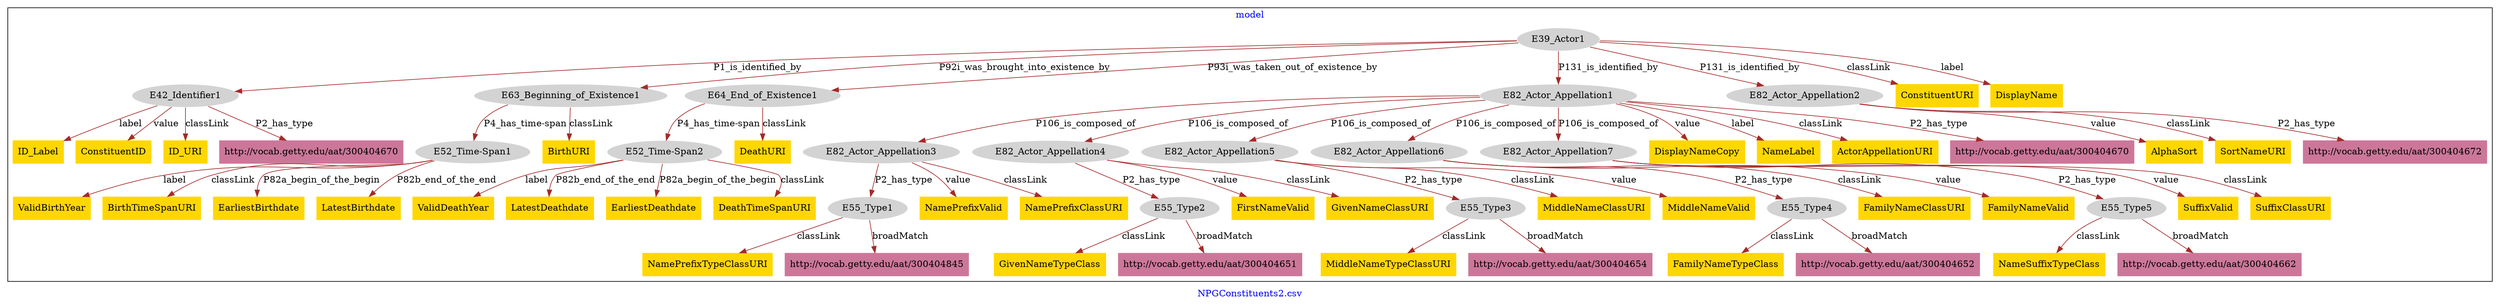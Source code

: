digraph n0 {
fontcolor="blue"
remincross="true"
label="NPGConstituents2.csv"
subgraph cluster {
label="model"
n2[style="filled",color="white",fillcolor="lightgray",label="E39_Actor1"];
n3[style="filled",color="white",fillcolor="lightgray",label="E42_Identifier1"];
n4[style="filled",color="white",fillcolor="lightgray",label="E63_Beginning_of_Existence1"];
n5[style="filled",color="white",fillcolor="lightgray",label="E64_End_of_Existence1"];
n6[style="filled",color="white",fillcolor="lightgray",label="E82_Actor_Appellation1"];
n7[style="filled",color="white",fillcolor="lightgray",label="E82_Actor_Appellation2"];
n8[style="filled",color="white",fillcolor="lightgray",label="E52_Time-Span1"];
n9[style="filled",color="white",fillcolor="lightgray",label="E52_Time-Span2"];
n10[style="filled",color="white",fillcolor="lightgray",label="E82_Actor_Appellation3"];
n11[style="filled",color="white",fillcolor="lightgray",label="E82_Actor_Appellation4"];
n12[style="filled",color="white",fillcolor="lightgray",label="E82_Actor_Appellation5"];
n13[style="filled",color="white",fillcolor="lightgray",label="E82_Actor_Appellation6"];
n14[style="filled",color="white",fillcolor="lightgray",label="E82_Actor_Appellation7"];
n15[style="filled",color="white",fillcolor="lightgray",label="E55_Type1"];
n16[style="filled",color="white",fillcolor="lightgray",label="E55_Type2"];
n17[style="filled",color="white",fillcolor="lightgray",label="E55_Type3"];
n18[style="filled",color="white",fillcolor="lightgray",label="E55_Type4"];
n19[style="filled",color="white",fillcolor="lightgray",label="E55_Type5"];
n20[shape="plaintext",style="filled",fillcolor="gold",label="ValidDeathYear"];
n21[shape="plaintext",style="filled",fillcolor="gold",label="MiddleNameClassURI"];
n22[shape="plaintext",style="filled",fillcolor="gold",label="LatestDeathdate"];
n23[shape="plaintext",style="filled",fillcolor="gold",label="ValidBirthYear"];
n24[shape="plaintext",style="filled",fillcolor="gold",label="EarliestDeathdate"];
n25[shape="plaintext",style="filled",fillcolor="gold",label="BirthTimeSpanURI"];
n26[shape="plaintext",style="filled",fillcolor="gold",label="AlphaSort"];
n27[shape="plaintext",style="filled",fillcolor="gold",label="DisplayNameCopy"];
n28[shape="plaintext",style="filled",fillcolor="gold",label="NamePrefixTypeClassURI"];
n29[shape="plaintext",style="filled",fillcolor="gold",label="FirstNameValid"];
n30[shape="plaintext",style="filled",fillcolor="gold",label="ID_Label"];
n31[shape="plaintext",style="filled",fillcolor="gold",label="DeathURI"];
n32[shape="plaintext",style="filled",fillcolor="gold",label="SortNameURI"];
n33[shape="plaintext",style="filled",fillcolor="gold",label="NamePrefixValid"];
n34[shape="plaintext",style="filled",fillcolor="gold",label="FamilyNameClassURI"];
n35[shape="plaintext",style="filled",fillcolor="gold",label="SuffixValid"];
n36[shape="plaintext",style="filled",fillcolor="gold",label="FamilyNameValid"];
n37[shape="plaintext",style="filled",fillcolor="gold",label="FamilyNameTypeClass"];
n38[shape="plaintext",style="filled",fillcolor="gold",label="BirthURI"];
n39[shape="plaintext",style="filled",fillcolor="gold",label="NamePrefixClassURI"];
n40[shape="plaintext",style="filled",fillcolor="gold",label="NameLabel"];
n41[shape="plaintext",style="filled",fillcolor="gold",label="ConstituentURI"];
n42[shape="plaintext",style="filled",fillcolor="gold",label="EarliestBirthdate"];
n43[shape="plaintext",style="filled",fillcolor="gold",label="GivenNameTypeClass"];
n44[shape="plaintext",style="filled",fillcolor="gold",label="MiddleNameTypeClassURI"];
n45[shape="plaintext",style="filled",fillcolor="gold",label="GivenNameClassURI"];
n46[shape="plaintext",style="filled",fillcolor="gold",label="NameSuffixTypeClass"];
n47[shape="plaintext",style="filled",fillcolor="gold",label="SuffixClassURI"];
n48[shape="plaintext",style="filled",fillcolor="gold",label="ConstituentID"];
n49[shape="plaintext",style="filled",fillcolor="gold",label="ID_URI"];
n50[shape="plaintext",style="filled",fillcolor="gold",label="DeathTimeSpanURI"];
n51[shape="plaintext",style="filled",fillcolor="gold",label="DisplayName"];
n52[shape="plaintext",style="filled",fillcolor="gold",label="ActorAppellationURI"];
n53[shape="plaintext",style="filled",fillcolor="gold",label="LatestBirthdate"];
n54[shape="plaintext",style="filled",fillcolor="gold",label="MiddleNameValid"];
n55[shape="plaintext",style="filled",fillcolor="#CC7799",label="http://vocab.getty.edu/aat/300404672"];
n56[shape="plaintext",style="filled",fillcolor="#CC7799",label="http://vocab.getty.edu/aat/300404670"];
n57[shape="plaintext",style="filled",fillcolor="#CC7799",label="http://vocab.getty.edu/aat/300404670"];
n58[shape="plaintext",style="filled",fillcolor="#CC7799",label="http://vocab.getty.edu/aat/300404845"];
n59[shape="plaintext",style="filled",fillcolor="#CC7799",label="http://vocab.getty.edu/aat/300404654"];
n60[shape="plaintext",style="filled",fillcolor="#CC7799",label="http://vocab.getty.edu/aat/300404662"];
n61[shape="plaintext",style="filled",fillcolor="#CC7799",label="http://vocab.getty.edu/aat/300404651"];
n62[shape="plaintext",style="filled",fillcolor="#CC7799",label="http://vocab.getty.edu/aat/300404652"];
}
n2 -> n3[color="brown",fontcolor="black",label="P1_is_identified_by"]
n2 -> n4[color="brown",fontcolor="black",label="P92i_was_brought_into_existence_by"]
n2 -> n5[color="brown",fontcolor="black",label="P93i_was_taken_out_of_existence_by"]
n2 -> n6[color="brown",fontcolor="black",label="P131_is_identified_by"]
n2 -> n7[color="brown",fontcolor="black",label="P131_is_identified_by"]
n4 -> n8[color="brown",fontcolor="black",label="P4_has_time-span"]
n5 -> n9[color="brown",fontcolor="black",label="P4_has_time-span"]
n6 -> n10[color="brown",fontcolor="black",label="P106_is_composed_of"]
n6 -> n11[color="brown",fontcolor="black",label="P106_is_composed_of"]
n6 -> n12[color="brown",fontcolor="black",label="P106_is_composed_of"]
n6 -> n13[color="brown",fontcolor="black",label="P106_is_composed_of"]
n6 -> n14[color="brown",fontcolor="black",label="P106_is_composed_of"]
n10 -> n15[color="brown",fontcolor="black",label="P2_has_type"]
n11 -> n16[color="brown",fontcolor="black",label="P2_has_type"]
n12 -> n17[color="brown",fontcolor="black",label="P2_has_type"]
n13 -> n18[color="brown",fontcolor="black",label="P2_has_type"]
n14 -> n19[color="brown",fontcolor="black",label="P2_has_type"]
n9 -> n20[color="brown",fontcolor="black",label="label"]
n12 -> n21[color="brown",fontcolor="black",label="classLink"]
n9 -> n22[color="brown",fontcolor="black",label="P82b_end_of_the_end"]
n8 -> n23[color="brown",fontcolor="black",label="label"]
n9 -> n24[color="brown",fontcolor="black",label="P82a_begin_of_the_begin"]
n8 -> n25[color="brown",fontcolor="black",label="classLink"]
n7 -> n26[color="brown",fontcolor="black",label="value"]
n6 -> n27[color="brown",fontcolor="black",label="value"]
n15 -> n28[color="brown",fontcolor="black",label="classLink"]
n11 -> n29[color="brown",fontcolor="black",label="value"]
n3 -> n30[color="brown",fontcolor="black",label="label"]
n5 -> n31[color="brown",fontcolor="black",label="classLink"]
n7 -> n32[color="brown",fontcolor="black",label="classLink"]
n10 -> n33[color="brown",fontcolor="black",label="value"]
n13 -> n34[color="brown",fontcolor="black",label="classLink"]
n14 -> n35[color="brown",fontcolor="black",label="value"]
n13 -> n36[color="brown",fontcolor="black",label="value"]
n18 -> n37[color="brown",fontcolor="black",label="classLink"]
n4 -> n38[color="brown",fontcolor="black",label="classLink"]
n10 -> n39[color="brown",fontcolor="black",label="classLink"]
n6 -> n40[color="brown",fontcolor="black",label="label"]
n2 -> n41[color="brown",fontcolor="black",label="classLink"]
n8 -> n42[color="brown",fontcolor="black",label="P82a_begin_of_the_begin"]
n16 -> n43[color="brown",fontcolor="black",label="classLink"]
n17 -> n44[color="brown",fontcolor="black",label="classLink"]
n11 -> n45[color="brown",fontcolor="black",label="classLink"]
n19 -> n46[color="brown",fontcolor="black",label="classLink"]
n14 -> n47[color="brown",fontcolor="black",label="classLink"]
n3 -> n48[color="brown",fontcolor="black",label="value"]
n3 -> n49[color="brown",fontcolor="black",label="classLink"]
n9 -> n50[color="brown",fontcolor="black",label="classLink"]
n2 -> n51[color="brown",fontcolor="black",label="label"]
n6 -> n52[color="brown",fontcolor="black",label="classLink"]
n8 -> n53[color="brown",fontcolor="black",label="P82b_end_of_the_end"]
n12 -> n54[color="brown",fontcolor="black",label="value"]
n7 -> n55[color="brown",fontcolor="black",label="P2_has_type"]
n3 -> n56[color="brown",fontcolor="black",label="P2_has_type"]
n6 -> n57[color="brown",fontcolor="black",label="P2_has_type"]
n15 -> n58[color="brown",fontcolor="black",label="broadMatch"]
n17 -> n59[color="brown",fontcolor="black",label="broadMatch"]
n19 -> n60[color="brown",fontcolor="black",label="broadMatch"]
n16 -> n61[color="brown",fontcolor="black",label="broadMatch"]
n18 -> n62[color="brown",fontcolor="black",label="broadMatch"]
}
